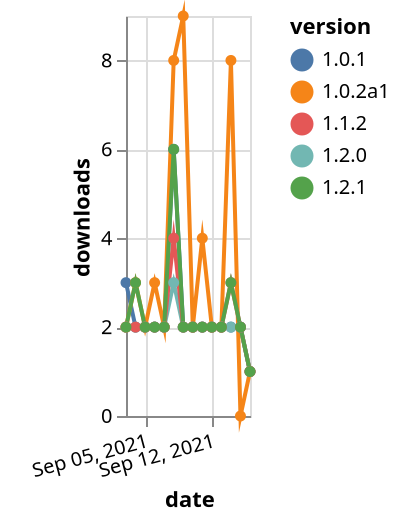 {"$schema": "https://vega.github.io/schema/vega-lite/v5.json", "description": "A simple bar chart with embedded data.", "data": {"values": [{"date": "2021-09-03", "total": 3870, "delta": 3, "version": "1.0.1"}, {"date": "2021-09-04", "total": 3872, "delta": 2, "version": "1.0.1"}, {"date": "2021-09-05", "total": 3874, "delta": 2, "version": "1.0.1"}, {"date": "2021-09-06", "total": 3876, "delta": 2, "version": "1.0.1"}, {"date": "2021-09-07", "total": 3878, "delta": 2, "version": "1.0.1"}, {"date": "2021-09-08", "total": 3884, "delta": 6, "version": "1.0.1"}, {"date": "2021-09-09", "total": 3886, "delta": 2, "version": "1.0.1"}, {"date": "2021-09-10", "total": 3888, "delta": 2, "version": "1.0.1"}, {"date": "2021-09-11", "total": 3890, "delta": 2, "version": "1.0.1"}, {"date": "2021-09-12", "total": 3892, "delta": 2, "version": "1.0.1"}, {"date": "2021-09-13", "total": 3894, "delta": 2, "version": "1.0.1"}, {"date": "2021-09-14", "total": 3896, "delta": 2, "version": "1.0.1"}, {"date": "2021-09-15", "total": 3898, "delta": 2, "version": "1.0.1"}, {"date": "2021-09-16", "total": 3899, "delta": 1, "version": "1.0.1"}, {"date": "2021-09-03", "total": 5189, "delta": 2, "version": "1.0.2a1"}, {"date": "2021-09-04", "total": 5192, "delta": 3, "version": "1.0.2a1"}, {"date": "2021-09-05", "total": 5194, "delta": 2, "version": "1.0.2a1"}, {"date": "2021-09-06", "total": 5197, "delta": 3, "version": "1.0.2a1"}, {"date": "2021-09-07", "total": 5199, "delta": 2, "version": "1.0.2a1"}, {"date": "2021-09-08", "total": 5207, "delta": 8, "version": "1.0.2a1"}, {"date": "2021-09-09", "total": 5216, "delta": 9, "version": "1.0.2a1"}, {"date": "2021-09-10", "total": 5218, "delta": 2, "version": "1.0.2a1"}, {"date": "2021-09-11", "total": 5222, "delta": 4, "version": "1.0.2a1"}, {"date": "2021-09-12", "total": 5224, "delta": 2, "version": "1.0.2a1"}, {"date": "2021-09-13", "total": 5226, "delta": 2, "version": "1.0.2a1"}, {"date": "2021-09-14", "total": 5234, "delta": 8, "version": "1.0.2a1"}, {"date": "2021-09-15", "total": 5234, "delta": 0, "version": "1.0.2a1"}, {"date": "2021-09-16", "total": 5235, "delta": 1, "version": "1.0.2a1"}, {"date": "2021-09-03", "total": 1401, "delta": 2, "version": "1.2.0"}, {"date": "2021-09-04", "total": 1403, "delta": 2, "version": "1.2.0"}, {"date": "2021-09-05", "total": 1405, "delta": 2, "version": "1.2.0"}, {"date": "2021-09-06", "total": 1407, "delta": 2, "version": "1.2.0"}, {"date": "2021-09-07", "total": 1409, "delta": 2, "version": "1.2.0"}, {"date": "2021-09-08", "total": 1412, "delta": 3, "version": "1.2.0"}, {"date": "2021-09-09", "total": 1414, "delta": 2, "version": "1.2.0"}, {"date": "2021-09-10", "total": 1416, "delta": 2, "version": "1.2.0"}, {"date": "2021-09-11", "total": 1418, "delta": 2, "version": "1.2.0"}, {"date": "2021-09-12", "total": 1420, "delta": 2, "version": "1.2.0"}, {"date": "2021-09-13", "total": 1422, "delta": 2, "version": "1.2.0"}, {"date": "2021-09-14", "total": 1424, "delta": 2, "version": "1.2.0"}, {"date": "2021-09-15", "total": 1426, "delta": 2, "version": "1.2.0"}, {"date": "2021-09-16", "total": 1427, "delta": 1, "version": "1.2.0"}, {"date": "2021-09-03", "total": 2341, "delta": 2, "version": "1.1.2"}, {"date": "2021-09-04", "total": 2343, "delta": 2, "version": "1.1.2"}, {"date": "2021-09-05", "total": 2345, "delta": 2, "version": "1.1.2"}, {"date": "2021-09-06", "total": 2347, "delta": 2, "version": "1.1.2"}, {"date": "2021-09-07", "total": 2349, "delta": 2, "version": "1.1.2"}, {"date": "2021-09-08", "total": 2353, "delta": 4, "version": "1.1.2"}, {"date": "2021-09-09", "total": 2355, "delta": 2, "version": "1.1.2"}, {"date": "2021-09-10", "total": 2357, "delta": 2, "version": "1.1.2"}, {"date": "2021-09-11", "total": 2359, "delta": 2, "version": "1.1.2"}, {"date": "2021-09-12", "total": 2361, "delta": 2, "version": "1.1.2"}, {"date": "2021-09-13", "total": 2363, "delta": 2, "version": "1.1.2"}, {"date": "2021-09-14", "total": 2366, "delta": 3, "version": "1.1.2"}, {"date": "2021-09-15", "total": 2368, "delta": 2, "version": "1.1.2"}, {"date": "2021-09-16", "total": 2369, "delta": 1, "version": "1.1.2"}, {"date": "2021-09-03", "total": 1323, "delta": 2, "version": "1.2.1"}, {"date": "2021-09-04", "total": 1326, "delta": 3, "version": "1.2.1"}, {"date": "2021-09-05", "total": 1328, "delta": 2, "version": "1.2.1"}, {"date": "2021-09-06", "total": 1330, "delta": 2, "version": "1.2.1"}, {"date": "2021-09-07", "total": 1332, "delta": 2, "version": "1.2.1"}, {"date": "2021-09-08", "total": 1338, "delta": 6, "version": "1.2.1"}, {"date": "2021-09-09", "total": 1340, "delta": 2, "version": "1.2.1"}, {"date": "2021-09-10", "total": 1342, "delta": 2, "version": "1.2.1"}, {"date": "2021-09-11", "total": 1344, "delta": 2, "version": "1.2.1"}, {"date": "2021-09-12", "total": 1346, "delta": 2, "version": "1.2.1"}, {"date": "2021-09-13", "total": 1348, "delta": 2, "version": "1.2.1"}, {"date": "2021-09-14", "total": 1351, "delta": 3, "version": "1.2.1"}, {"date": "2021-09-15", "total": 1353, "delta": 2, "version": "1.2.1"}, {"date": "2021-09-16", "total": 1354, "delta": 1, "version": "1.2.1"}]}, "width": "container", "mark": {"type": "line", "point": {"filled": true}}, "encoding": {"x": {"field": "date", "type": "temporal", "timeUnit": "yearmonthdate", "title": "date", "axis": {"labelAngle": -15}}, "y": {"field": "delta", "type": "quantitative", "title": "downloads"}, "color": {"field": "version", "type": "nominal"}, "tooltip": {"field": "delta"}}}